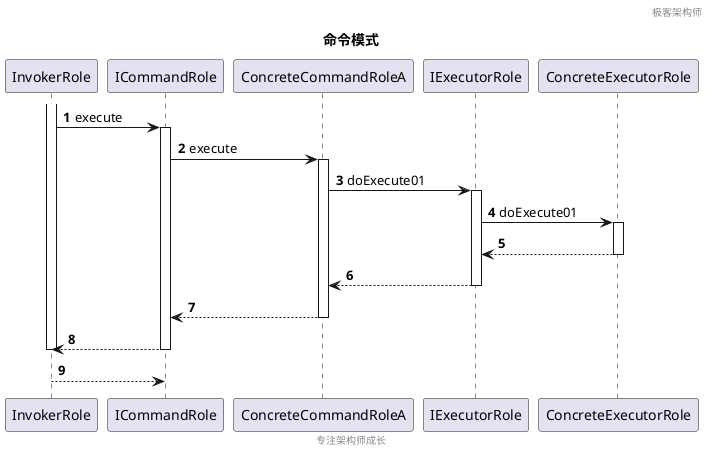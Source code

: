 @startuml
header 极客架构师
footer 专注架构师成长
title 命令模式
autonumber
activate InvokerRole
InvokerRole -> ICommandRole : execute
activate ICommandRole
ICommandRole -> ConcreteCommandRoleA : execute
activate ConcreteCommandRoleA
ConcreteCommandRoleA -> IExecutorRole : doExecute01
activate IExecutorRole
IExecutorRole -> ConcreteExecutorRole : doExecute01
activate ConcreteExecutorRole
ConcreteExecutorRole --> IExecutorRole
deactivate ConcreteExecutorRole
IExecutorRole --> ConcreteCommandRoleA
deactivate IExecutorRole
ConcreteCommandRoleA --> ICommandRole
deactivate ConcreteCommandRoleA
ICommandRole --> InvokerRole
deactivate ICommandRole
deactivate InvokerRole
return
@enduml